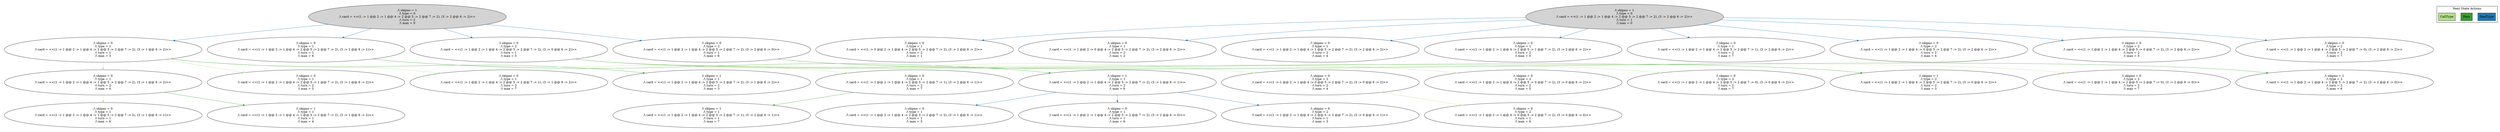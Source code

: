 strict digraph DiskGraph {
edge [colorscheme="paired12"]
nodesep=0.35;
subgraph cluster_graph {
color="white";
-3758418838057212913 [style = filled] [label="/\\ skipno = 1
/\\ type = 0
/\\ card = <<(1 :> 1 @@ 2 :> 1 @@ 4 :> 2 @@ 5 :> 2 @@ 7 :> 2), (3 :> 2 @@ 6 :> 2)>>
/\\ turn = 1
/\\ max = 0"]
5967559800098408957 [style = filled] [label="/\\ skipno = 1
/\\ type = 0
/\\ card = <<(1 :> 1 @@ 2 :> 1 @@ 4 :> 2 @@ 5 :> 2 @@ 7 :> 2), (3 :> 2 @@ 6 :> 2)>>
/\\ turn = 2
/\\ max = 0"]
5967559800098408957 -> 133981845041832072 [label="" color="2" fontcolor="2"];
133981845041832072 [label="/\\ skipno = 0
/\\ type = 1
/\\ card = <<(1 :> 1 @@ 2 :> 1 @@ 4 :> 2 @@ 5 :> 2 @@ 7 :> 2), (3 :> 1 @@ 6 :> 2)>>
/\\ turn = 1
/\\ max = 3"];
5967559800098408957 -> -8681679308795167937 [label="" color="2" fontcolor="2"];
-8681679308795167937 [label="/\\ skipno = 0
/\\ type = 1
/\\ card = <<(1 :> 1 @@ 2 :> 1 @@ 4 :> 2 @@ 5 :> 2 @@ 7 :> 2), (3 :> 2 @@ 6 :> 1)>>
/\\ turn = 1
/\\ max = 6"];
5967559800098408957 -> 133981845041832072 [label="" color="2" fontcolor="2"];
5967559800098408957 -> -8681679308795167937 [label="" color="2" fontcolor="2"];
5967559800098408957 -> 3576058034287353981 [label="" color="2" fontcolor="2"];
3576058034287353981 [label="/\\ skipno = 0
/\\ type = 2
/\\ card = <<(1 :> 1 @@ 2 :> 1 @@ 4 :> 2 @@ 5 :> 2 @@ 7 :> 2), (3 :> 0 @@ 6 :> 2)>>
/\\ turn = 1
/\\ max = 3"];
5967559800098408957 -> 4653718835938638188 [label="" color="2" fontcolor="2"];
4653718835938638188 [label="/\\ skipno = 0
/\\ type = 2
/\\ card = <<(1 :> 1 @@ 2 :> 1 @@ 4 :> 2 @@ 5 :> 2 @@ 7 :> 2), (3 :> 2 @@ 6 :> 0)>>
/\\ turn = 1
/\\ max = 6"];
5967559800098408957 -> 3576058034287353981 [label="" color="2" fontcolor="2"];
5967559800098408957 -> 4653718835938638188 [label="" color="2" fontcolor="2"];
-8681679308795167937 -> 2723449619793417666 [label="" color="3" fontcolor="3"];
2723449619793417666 [label="/\\ skipno = 0
/\\ type = 1
/\\ card = <<(1 :> 1 @@ 2 :> 1 @@ 4 :> 2 @@ 5 :> 2 @@ 7 :> 1), (3 :> 2 @@ 6 :> 1)>>
/\\ turn = 2
/\\ max = 7"];
-8681679308795167937 -> -2676268011851701395 [label="" color="4" fontcolor="4"];
-2676268011851701395 [label="/\\ skipno = 1
/\\ type = 1
/\\ card = <<(1 :> 1 @@ 2 :> 1 @@ 4 :> 2 @@ 5 :> 2 @@ 7 :> 2), (3 :> 2 @@ 6 :> 1)>>
/\\ turn = 2
/\\ max = 6"];
3576058034287353981 -> 7180437370734373962 [label="" color="3" fontcolor="3"];
7180437370734373962 [label="/\\ skipno = 0
/\\ type = 2
/\\ card = <<(1 :> 1 @@ 2 :> 1 @@ 4 :> 0 @@ 5 :> 2 @@ 7 :> 2), (3 :> 0 @@ 6 :> 2)>>
/\\ turn = 2
/\\ max = 4"];
3576058034287353981 -> 6239290716412420002 [label="" color="3" fontcolor="3"];
6239290716412420002 [label="/\\ skipno = 0
/\\ type = 2
/\\ card = <<(1 :> 1 @@ 2 :> 1 @@ 4 :> 2 @@ 5 :> 0 @@ 7 :> 2), (3 :> 0 @@ 6 :> 2)>>
/\\ turn = 2
/\\ max = 5"];
133981845041832072 -> -2346634190464733373 [label="" color="3" fontcolor="3"];
-2346634190464733373 [label="/\\ skipno = 0
/\\ type = 1
/\\ card = <<(1 :> 1 @@ 2 :> 1 @@ 4 :> 1 @@ 5 :> 2 @@ 7 :> 2), (3 :> 1 @@ 6 :> 2)>>
/\\ turn = 2
/\\ max = 4"];
133981845041832072 -> -2042925224740983865 [label="" color="3" fontcolor="3"];
-2042925224740983865 [label="/\\ skipno = 0
/\\ type = 1
/\\ card = <<(1 :> 1 @@ 2 :> 1 @@ 4 :> 2 @@ 5 :> 1 @@ 7 :> 2), (3 :> 1 @@ 6 :> 2)>>
/\\ turn = 2
/\\ max = 5"];
133981845041832072 -> 2187693661649545093 [label="" color="3" fontcolor="3"];
2187693661649545093 [label="/\\ skipno = 0
/\\ type = 1
/\\ card = <<(1 :> 1 @@ 2 :> 1 @@ 4 :> 2 @@ 5 :> 2 @@ 7 :> 1), (3 :> 1 @@ 6 :> 2)>>
/\\ turn = 2
/\\ max = 7"];
133981845041832072 -> -2346634190464733373 [label="" color="3" fontcolor="3"];
133981845041832072 -> -2042925224740983865 [label="" color="3" fontcolor="3"];
133981845041832072 -> 2187693661649545093 [label="" color="3" fontcolor="3"];
133981845041832072 -> -2346634190464733373 [label="" color="3" fontcolor="3"];
133981845041832072 -> -2042925224740983865 [label="" color="3" fontcolor="3"];
133981845041832072 -> 2187693661649545093 [label="" color="3" fontcolor="3"];
133981845041832072 -> 6666586395842246874 [label="" color="4" fontcolor="4"];
6666586395842246874 [label="/\\ skipno = 1
/\\ type = 1
/\\ card = <<(1 :> 1 @@ 2 :> 1 @@ 4 :> 2 @@ 5 :> 2 @@ 7 :> 2), (3 :> 1 @@ 6 :> 2)>>
/\\ turn = 2
/\\ max = 3"];
4653718835938638188 -> 595759768385417503 [label="" color="3" fontcolor="3"];
595759768385417503 [label="/\\ skipno = 0
/\\ type = 2
/\\ card = <<(1 :> 1 @@ 2 :> 1 @@ 4 :> 2 @@ 5 :> 2 @@ 7 :> 0), (3 :> 2 @@ 6 :> 0)>>
/\\ turn = 2
/\\ max = 7"];
4653718835938638188 -> 2146759453299155262 [label="" color="4" fontcolor="4"];
2146759453299155262 [label="/\\ skipno = 1
/\\ type = 2
/\\ card = <<(1 :> 1 @@ 2 :> 1 @@ 4 :> 2 @@ 5 :> 2 @@ 7 :> 2), (3 :> 2 @@ 6 :> 0)>>
/\\ turn = 2
/\\ max = 6"];
2723449619793417666 -> 8688609409741655440 [label="" color="4" fontcolor="4"];
8688609409741655440 [label="/\\ skipno = 1
/\\ type = 1
/\\ card = <<(1 :> 1 @@ 2 :> 1 @@ 4 :> 2 @@ 5 :> 2 @@ 7 :> 1), (3 :> 2 @@ 6 :> 1)>>
/\\ turn = 1
/\\ max = 7"];
-3758418838057212913 -> 6808725977485122319 [label="" color="2" fontcolor="2"];
6808725977485122319 [label="/\\ skipno = 0
/\\ type = 1
/\\ card = <<(1 :> 0 @@ 2 :> 1 @@ 4 :> 2 @@ 5 :> 2 @@ 7 :> 2), (3 :> 2 @@ 6 :> 2)>>
/\\ turn = 2
/\\ max = 1"];
3576058034287353981 -> -4271267007273238018 [label="" color="3" fontcolor="3"];
-4271267007273238018 [label="/\\ skipno = 0
/\\ type = 2
/\\ card = <<(1 :> 1 @@ 2 :> 1 @@ 4 :> 2 @@ 5 :> 2 @@ 7 :> 0), (3 :> 0 @@ 6 :> 2)>>
/\\ turn = 2
/\\ max = 7"];
3576058034287353981 -> 7180437370734373962 [label="" color="3" fontcolor="3"];
3576058034287353981 -> 6239290716412420002 [label="" color="3" fontcolor="3"];
3576058034287353981 -> -4271267007273238018 [label="" color="3" fontcolor="3"];
3576058034287353981 -> 7180437370734373962 [label="" color="3" fontcolor="3"];
3576058034287353981 -> 6239290716412420002 [label="" color="3" fontcolor="3"];
3576058034287353981 -> -4271267007273238018 [label="" color="3" fontcolor="3"];
3576058034287353981 -> 7854052433487476783 [label="" color="4" fontcolor="4"];
7854052433487476783 [label="/\\ skipno = 1
/\\ type = 2
/\\ card = <<(1 :> 1 @@ 2 :> 1 @@ 4 :> 2 @@ 5 :> 2 @@ 7 :> 2), (3 :> 0 @@ 6 :> 2)>>
/\\ turn = 2
/\\ max = 3"];
7180437370734373962 -> 3782649294791243279 [label="" color="3" fontcolor="3"];
3782649294791243279 [label="/\\ skipno = 0
/\\ type = 2
/\\ card = <<(1 :> 1 @@ 2 :> 1 @@ 4 :> 0 @@ 5 :> 2 @@ 7 :> 2), (3 :> 0 @@ 6 :> 0)>>
/\\ turn = 1
/\\ max = 6"];
-2346634190464733373 -> 6345257507231099195 [label="" color="3" fontcolor="3"];
6345257507231099195 [label="/\\ skipno = 0
/\\ type = 1
/\\ card = <<(1 :> 1 @@ 2 :> 1 @@ 4 :> 1 @@ 5 :> 2 @@ 7 :> 2), (3 :> 1 @@ 6 :> 1)>>
/\\ turn = 1
/\\ max = 6"];
-3758418838057212913 -> -6646781952573866543 [label="" color="2" fontcolor="2"];
-6646781952573866543 [label="/\\ skipno = 0
/\\ type = 1
/\\ card = <<(1 :> 1 @@ 2 :> 0 @@ 4 :> 2 @@ 5 :> 2 @@ 7 :> 2), (3 :> 2 @@ 6 :> 2)>>
/\\ turn = 2
/\\ max = 2"];
-2676268011851701395 -> 5924821766787756386 [label="" color="2" fontcolor="2"];
5924821766787756386 [label="/\\ skipno = 0
/\\ type = 1
/\\ card = <<(1 :> 1 @@ 2 :> 1 @@ 4 :> 2 @@ 5 :> 2 @@ 7 :> 2), (3 :> 1 @@ 6 :> 1)>>
/\\ turn = 1
/\\ max = 3"];
-3758418838057212913 -> -5252810896632705810 [label="" color="2" fontcolor="2"];
-5252810896632705810 [label="/\\ skipno = 0
/\\ type = 1
/\\ card = <<(1 :> 1 @@ 2 :> 1 @@ 4 :> 1 @@ 5 :> 2 @@ 7 :> 2), (3 :> 2 @@ 6 :> 2)>>
/\\ turn = 2
/\\ max = 4"];
-2676268011851701395 -> 6286232180518708994 [label="" color="2" fontcolor="2"];
6286232180518708994 [label="/\\ skipno = 0
/\\ type = 1
/\\ card = <<(1 :> 1 @@ 2 :> 1 @@ 4 :> 2 @@ 5 :> 2 @@ 7 :> 2), (3 :> 2 @@ 6 :> 0)>>
/\\ turn = 1
/\\ max = 6"];
-2676268011851701395 -> 5924821766787756386 [label="" color="2" fontcolor="2"];
-2676268011851701395 -> 6286232180518708994 [label="" color="2" fontcolor="2"];
-2676268011851701395 -> 7080353589781213591 [label="" color="2" fontcolor="2"];
7080353589781213591 [label="/\\ skipno = 0
/\\ type = 2
/\\ card = <<(1 :> 1 @@ 2 :> 1 @@ 4 :> 2 @@ 5 :> 2 @@ 7 :> 2), (3 :> 0 @@ 6 :> 1)>>
/\\ turn = 1
/\\ max = 3"];
-3758418838057212913 -> -8371274001370527638 [label="" color="2" fontcolor="2"];
-8371274001370527638 [label="/\\ skipno = 0
/\\ type = 1
/\\ card = <<(1 :> 1 @@ 2 :> 1 @@ 4 :> 2 @@ 5 :> 1 @@ 7 :> 2), (3 :> 2 @@ 6 :> 2)>>
/\\ turn = 2
/\\ max = 5"];
-2346634190464733373 -> -9065585084200831215 [label="" color="4" fontcolor="4"];
-9065585084200831215 [label="/\\ skipno = 1
/\\ type = 1
/\\ card = <<(1 :> 1 @@ 2 :> 1 @@ 4 :> 1 @@ 5 :> 2 @@ 7 :> 2), (3 :> 1 @@ 6 :> 2)>>
/\\ turn = 1
/\\ max = 4"];
-3758418838057212913 -> 8514458863968617512 [label="" color="2" fontcolor="2"];
8514458863968617512 [label="/\\ skipno = 0
/\\ type = 1
/\\ card = <<(1 :> 1 @@ 2 :> 1 @@ 4 :> 2 @@ 5 :> 2 @@ 7 :> 1), (3 :> 2 @@ 6 :> 2)>>
/\\ turn = 2
/\\ max = 7"];
-3758418838057212913 -> 6808725977485122319 [label="" color="2" fontcolor="2"];
-3758418838057212913 -> -6646781952573866543 [label="" color="2" fontcolor="2"];
-3758418838057212913 -> -5252810896632705810 [label="" color="2" fontcolor="2"];
-3758418838057212913 -> -8371274001370527638 [label="" color="2" fontcolor="2"];
-3758418838057212913 -> 8514458863968617512 [label="" color="2" fontcolor="2"];
-3758418838057212913 -> 6808725977485122319 [label="" color="2" fontcolor="2"];
-3758418838057212913 -> -6646781952573866543 [label="" color="2" fontcolor="2"];
-3758418838057212913 -> -5252810896632705810 [label="" color="2" fontcolor="2"];
-3758418838057212913 -> -8371274001370527638 [label="" color="2" fontcolor="2"];
-3758418838057212913 -> 8514458863968617512 [label="" color="2" fontcolor="2"];
-3758418838057212913 -> 6808725977485122319 [label="" color="2" fontcolor="2"];
-3758418838057212913 -> -6646781952573866543 [label="" color="2" fontcolor="2"];
-3758418838057212913 -> -5252810896632705810 [label="" color="2" fontcolor="2"];
-3758418838057212913 -> -8371274001370527638 [label="" color="2" fontcolor="2"];
-3758418838057212913 -> 8514458863968617512 [label="" color="2" fontcolor="2"];
-3758418838057212913 -> 6808725977485122319 [label="" color="2" fontcolor="2"];
-3758418838057212913 -> -6646781952573866543 [label="" color="2" fontcolor="2"];
-3758418838057212913 -> -5252810896632705810 [label="" color="2" fontcolor="2"];
-3758418838057212913 -> -8371274001370527638 [label="" color="2" fontcolor="2"];
-3758418838057212913 -> 8514458863968617512 [label="" color="2" fontcolor="2"];
-3758418838057212913 -> 3170649714750116220 [label="" color="2" fontcolor="2"];
3170649714750116220 [label="/\\ skipno = 0
/\\ type = 2
/\\ card = <<(1 :> 1 @@ 2 :> 1 @@ 4 :> 0 @@ 5 :> 2 @@ 7 :> 2), (3 :> 2 @@ 6 :> 2)>>
/\\ turn = 2
/\\ max = 4"];
-3758418838057212913 -> 1814961070200562324 [label="" color="2" fontcolor="2"];
1814961070200562324 [label="/\\ skipno = 0
/\\ type = 2
/\\ card = <<(1 :> 1 @@ 2 :> 1 @@ 4 :> 2 @@ 5 :> 0 @@ 7 :> 2), (3 :> 2 @@ 6 :> 2)>>
/\\ turn = 2
/\\ max = 5"];
-3758418838057212913 -> -8422001876879131448 [label="" color="2" fontcolor="2"];
-8422001876879131448 [label="/\\ skipno = 0
/\\ type = 2
/\\ card = <<(1 :> 1 @@ 2 :> 1 @@ 4 :> 2 @@ 5 :> 2 @@ 7 :> 0), (3 :> 2 @@ 6 :> 2)>>
/\\ turn = 2
/\\ max = 7"];
-3758418838057212913 -> 3170649714750116220 [label="" color="2" fontcolor="2"];
-3758418838057212913 -> 1814961070200562324 [label="" color="2" fontcolor="2"];
-3758418838057212913 -> -8422001876879131448 [label="" color="2" fontcolor="2"];
-3758418838057212913 -> 3170649714750116220 [label="" color="2" fontcolor="2"];
-3758418838057212913 -> 1814961070200562324 [label="" color="2" fontcolor="2"];
-3758418838057212913 -> -8422001876879131448 [label="" color="2" fontcolor="2"];
{rank = same; -3758418838057212913;5967559800098408957;}
{rank = same; 133981845041832072;-8681679308795167937;3576058034287353981;4653718835938638188;}
{rank = same; 2723449619793417666;-2676268011851701395;7180437370734373962;-2346634190464733373;}
}
subgraph cluster_legend {graph[style=bold];label = "Next State Actions" style="solid"
node [ labeljust="l" colorscheme="paired12" style=filled shape=record ]
DealType [label="DealType" fillcolor=2]
Pass [label="Pass" fillcolor=4]
CallType [label="CallType" fillcolor=3]
}}
